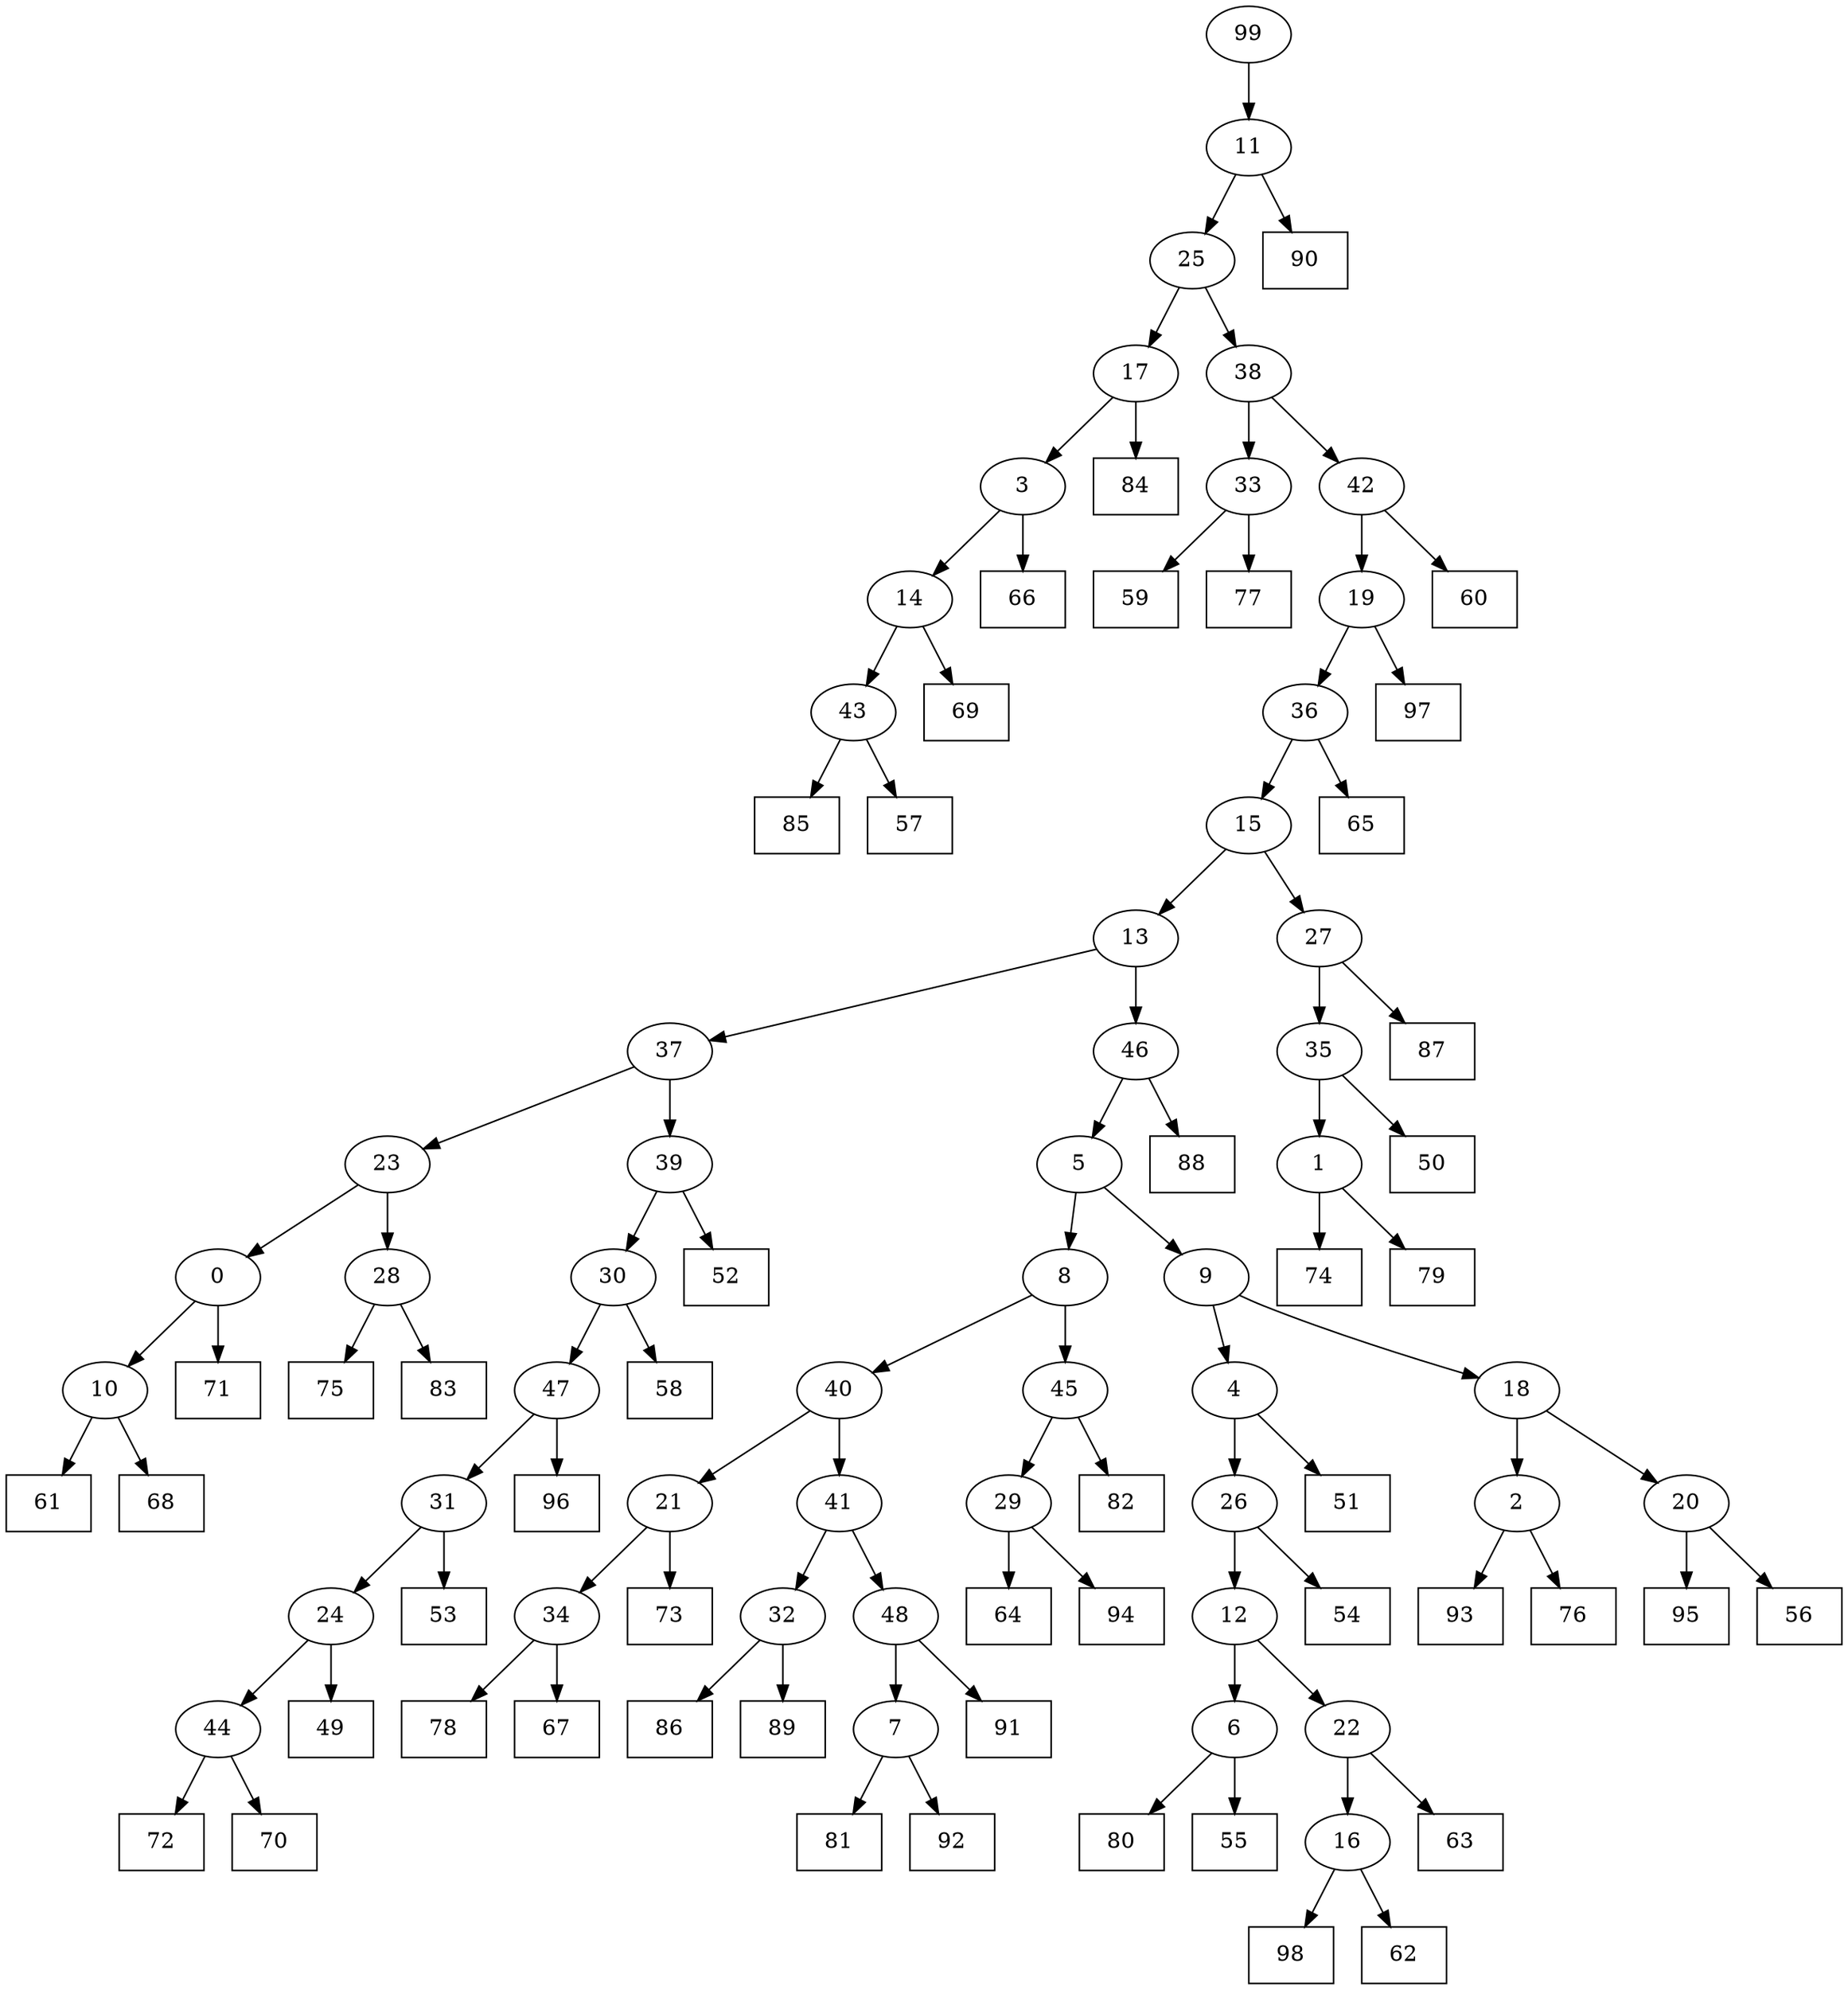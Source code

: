 digraph G {
0[label="0"];
1[label="1"];
2[label="2"];
3[label="3"];
4[label="4"];
5[label="5"];
6[label="6"];
7[label="7"];
8[label="8"];
9[label="9"];
10[label="10"];
11[label="11"];
12[label="12"];
13[label="13"];
14[label="14"];
15[label="15"];
16[label="16"];
17[label="17"];
18[label="18"];
19[label="19"];
20[label="20"];
21[label="21"];
22[label="22"];
23[label="23"];
24[label="24"];
25[label="25"];
26[label="26"];
27[label="27"];
28[label="28"];
29[label="29"];
30[label="30"];
31[label="31"];
32[label="32"];
33[label="33"];
34[label="34"];
35[label="35"];
36[label="36"];
37[label="37"];
38[label="38"];
39[label="39"];
40[label="40"];
41[label="41"];
42[label="42"];
43[label="43"];
44[label="44"];
45[label="45"];
46[label="46"];
47[label="47"];
48[label="48"];
49[shape=box,label="90"];
50[shape=box,label="61"];
51[shape=box,label="86"];
52[shape=box,label="98"];
53[shape=box,label="54"];
54[shape=box,label="72"];
55[shape=box,label="60"];
56[shape=box,label="97"];
57[shape=box,label="49"];
58[shape=box,label="87"];
59[shape=box,label="93"];
60[shape=box,label="74"];
61[shape=box,label="78"];
62[shape=box,label="62"];
63[shape=box,label="84"];
64[shape=box,label="80"];
65[shape=box,label="65"];
66[shape=box,label="67"];
67[shape=box,label="95"];
68[shape=box,label="70"];
69[shape=box,label="55"];
70[shape=box,label="59"];
71[shape=box,label="75"];
72[shape=box,label="50"];
73[shape=box,label="63"];
74[shape=box,label="56"];
75[shape=box,label="52"];
76[shape=box,label="82"];
77[shape=box,label="69"];
78[shape=box,label="85"];
79[shape=box,label="76"];
80[shape=box,label="71"];
81[shape=box,label="58"];
82[shape=box,label="81"];
83[shape=box,label="51"];
84[shape=box,label="57"];
85[shape=box,label="66"];
86[shape=box,label="96"];
87[shape=box,label="92"];
88[shape=box,label="91"];
89[shape=box,label="77"];
90[shape=box,label="83"];
91[shape=box,label="53"];
92[shape=box,label="64"];
93[shape=box,label="94"];
94[shape=box,label="68"];
95[shape=box,label="79"];
96[shape=box,label="73"];
97[shape=box,label="89"];
98[shape=box,label="88"];
99[label="99"];
17->63 ;
28->71 ;
29->92 ;
22->16 ;
11->49 ;
47->86 ;
44->54 ;
1->95 ;
20->74 ;
3->85 ;
24->57 ;
40->21 ;
10->50 ;
4->83 ;
26->12 ;
29->93 ;
44->68 ;
37->23 ;
24->44 ;
31->91 ;
21->96 ;
48->88 ;
32->51 ;
45->76 ;
36->15 ;
39->75 ;
16->62 ;
27->35 ;
35->1 ;
43->78 ;
33->70 ;
7->87 ;
41->32 ;
10->94 ;
37->39 ;
39->30 ;
27->58 ;
8->40 ;
8->45 ;
45->29 ;
30->81 ;
34->66 ;
15->13 ;
20->67 ;
21->34 ;
9->18 ;
18->20 ;
19->36 ;
36->65 ;
23->28 ;
28->90 ;
18->2 ;
2->79 ;
13->37 ;
13->46 ;
46->98 ;
48->7 ;
7->82 ;
32->97 ;
11->25 ;
25->38 ;
14->77 ;
47->31 ;
31->24 ;
38->42 ;
40->41 ;
41->48 ;
42->55 ;
25->17 ;
34->61 ;
42->19 ;
19->56 ;
1->60 ;
38->33 ;
33->89 ;
16->52 ;
6->69 ;
15->27 ;
4->26 ;
26->53 ;
99->11 ;
12->22 ;
22->73 ;
5->8 ;
9->4 ;
46->5 ;
5->9 ;
2->59 ;
17->3 ;
3->14 ;
0->80 ;
12->6 ;
6->64 ;
35->72 ;
14->43 ;
43->84 ;
30->47 ;
23->0 ;
0->10 ;
}
